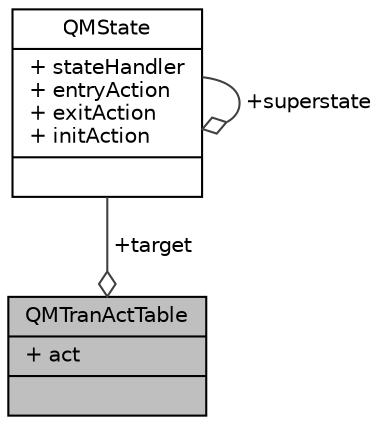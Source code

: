 digraph "QMTranActTable"
{
 // LATEX_PDF_SIZE
  edge [fontname="Helvetica",fontsize="10",labelfontname="Helvetica",labelfontsize="10"];
  node [fontname="Helvetica",fontsize="10",shape=record];
  Node1 [label="{QMTranActTable\n|+ act\l|}",height=0.2,width=0.4,color="black", fillcolor="grey75", style="filled", fontcolor="black",tooltip="Transition-Action Table for the Meta State Machine."];
  Node2 -> Node1 [color="grey25",fontsize="10",style="solid",label=" +target" ,arrowhead="odiamond",fontname="Helvetica"];
  Node2 [label="{QMState\n|+ stateHandler\l+ entryAction\l+ exitAction\l+ initAction\l|}",height=0.2,width=0.4,color="black", fillcolor="white", style="filled",URL="$qep_8h.html#struct_q_m_state",tooltip="State object for the QMsm class (QM State Machine)."];
  Node2 -> Node2 [color="grey25",fontsize="10",style="solid",label=" +superstate" ,arrowhead="odiamond",fontname="Helvetica"];
}
